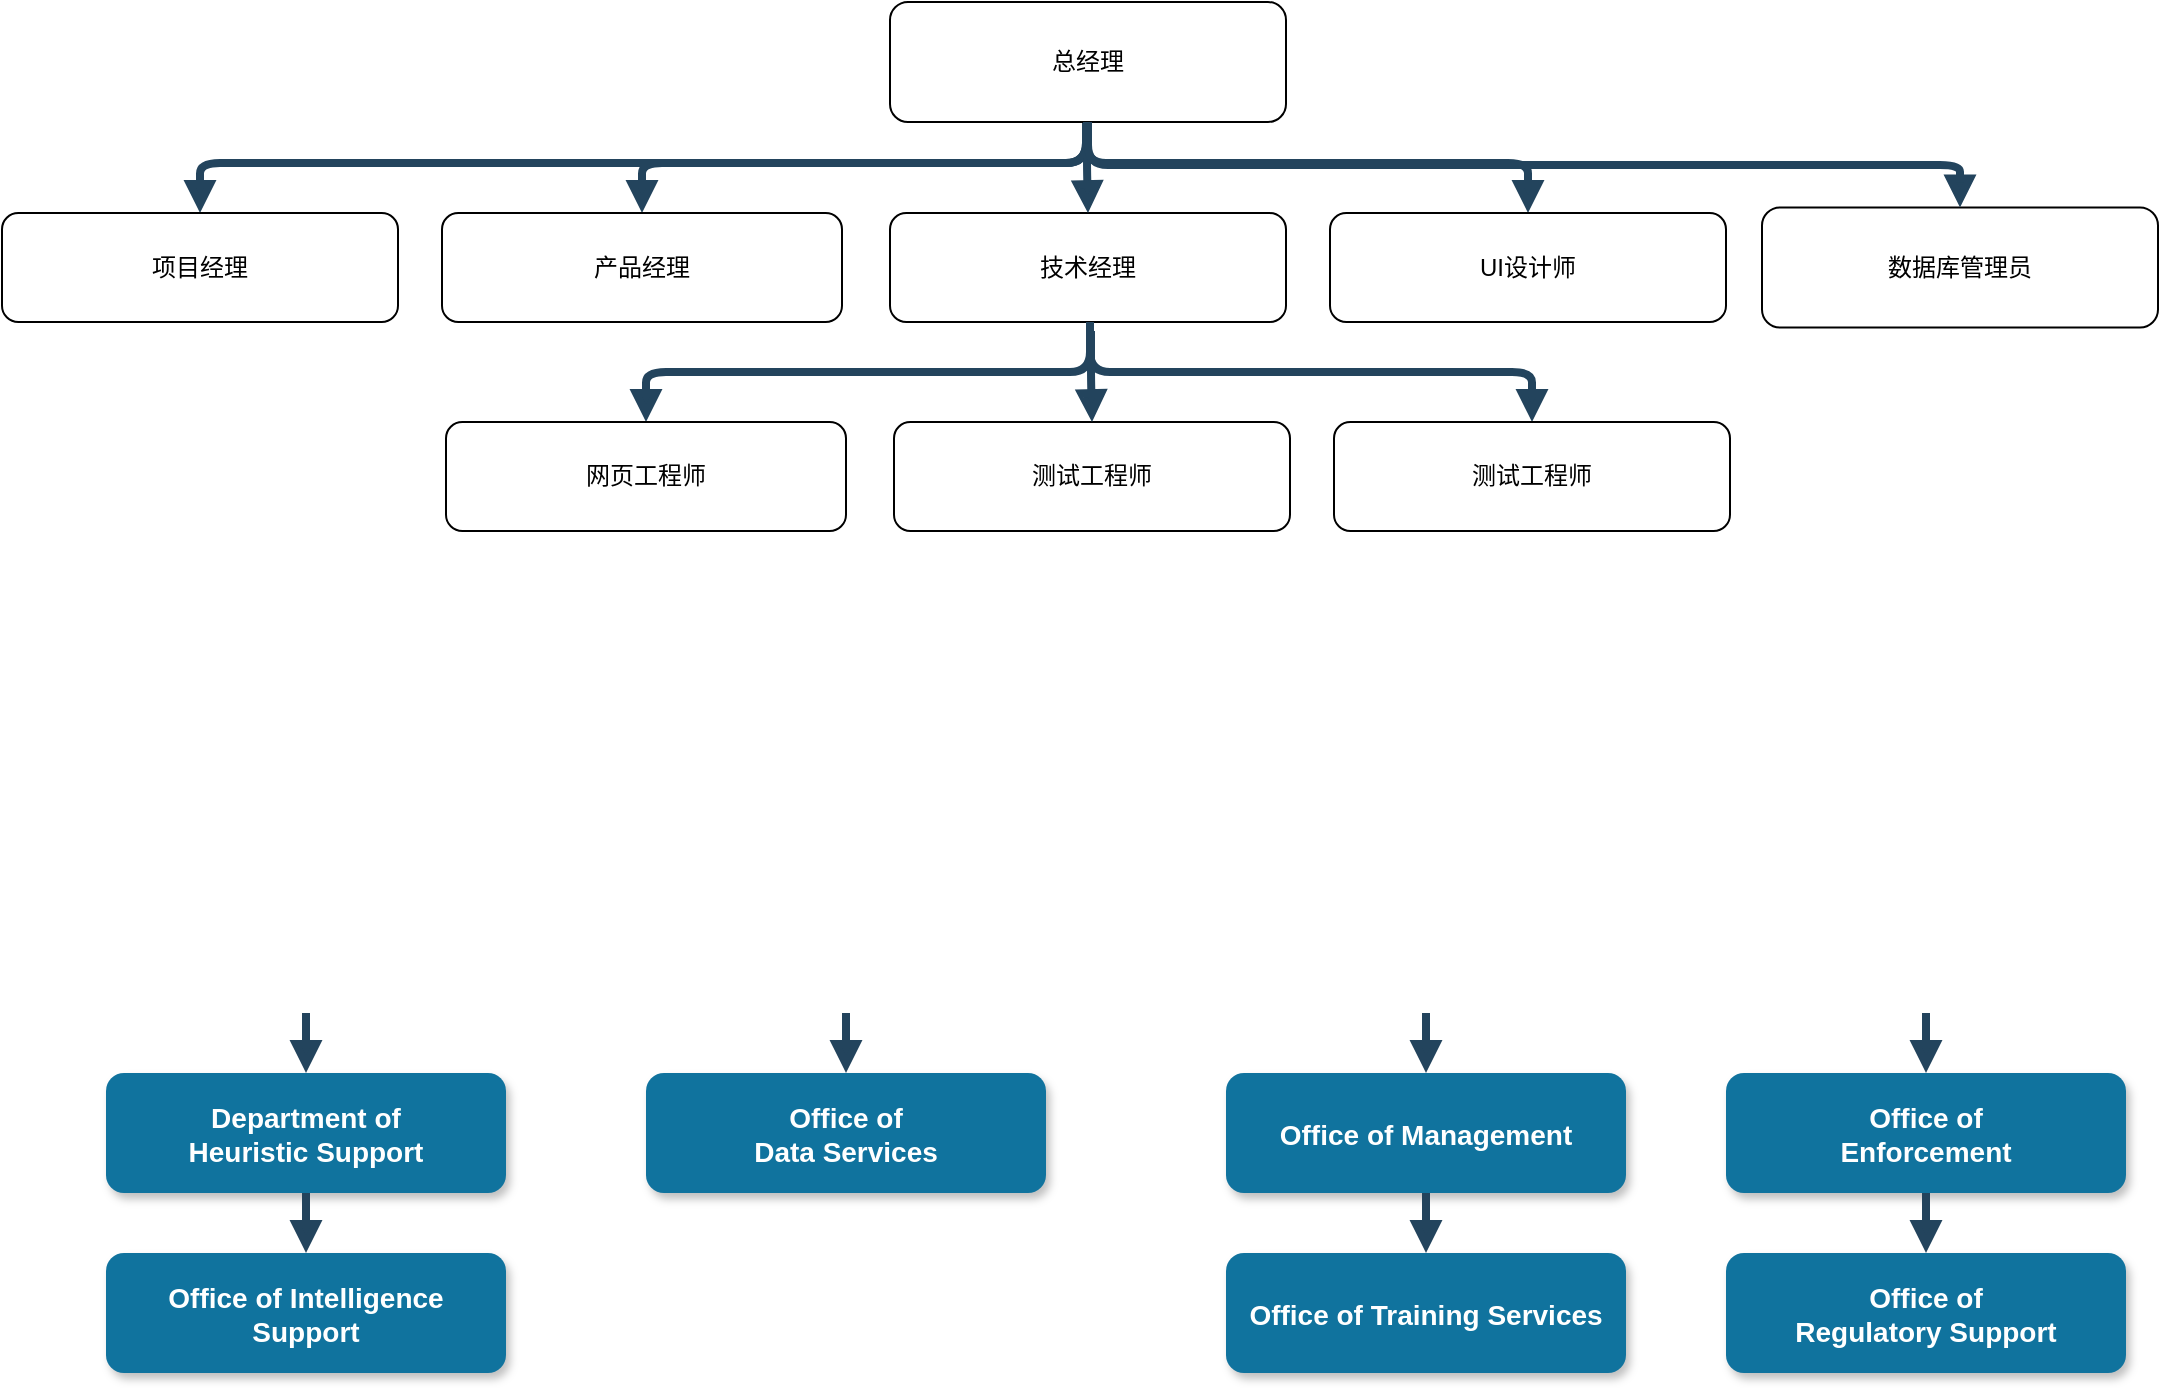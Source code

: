 <mxfile version="14.6.1" type="github">
  <diagram name="Page-1" id="97916047-d0de-89f5-080d-49f4d83e522f">
    <mxGraphModel dx="1278" dy="548" grid="1" gridSize="10" guides="1" tooltips="1" connect="1" arrows="1" fold="1" page="1" pageScale="1.5" pageWidth="1169" pageHeight="827" background="#ffffff" math="0" shadow="0">
      <root>
        <mxCell id="0" />
        <mxCell id="1" parent="0" />
        <mxCell id="11" value="Department of &#xa;Heuristic Support" style="rounded=1;fillColor=#10739E;strokeColor=none;shadow=1;gradientColor=none;fontStyle=1;fontColor=#FFFFFF;fontSize=14;" parent="1" vertex="1">
          <mxGeometry x="282" y="885.5" width="200" height="60" as="geometry" />
        </mxCell>
        <mxCell id="12" value="Office of Intelligence &#xa;Support" style="rounded=1;fillColor=#10739E;strokeColor=none;shadow=1;gradientColor=none;fontStyle=1;fontColor=#FFFFFF;fontSize=14;" parent="1" vertex="1">
          <mxGeometry x="282" y="975.5" width="200" height="60" as="geometry" />
        </mxCell>
        <mxCell id="16" value="Office of&#xa;Data Services" style="rounded=1;fillColor=#10739E;strokeColor=none;shadow=1;gradientColor=none;fontStyle=1;fontColor=#FFFFFF;fontSize=14;" parent="1" vertex="1">
          <mxGeometry x="552" y="885.5" width="200" height="60" as="geometry" />
        </mxCell>
        <mxCell id="21" value="Office of Management " style="rounded=1;fillColor=#10739E;strokeColor=none;shadow=1;gradientColor=none;fontStyle=1;fontColor=#FFFFFF;fontSize=14;" parent="1" vertex="1">
          <mxGeometry x="842" y="885.5" width="200" height="60" as="geometry" />
        </mxCell>
        <mxCell id="22" value="Office of Training Services" style="rounded=1;fillColor=#10739E;strokeColor=none;shadow=1;gradientColor=none;fontStyle=1;fontColor=#FFFFFF;fontSize=14;" parent="1" vertex="1">
          <mxGeometry x="842" y="975.5" width="200" height="60" as="geometry" />
        </mxCell>
        <mxCell id="26" value="Office of &#xa;Enforcement" style="rounded=1;fillColor=#10739E;strokeColor=none;shadow=1;gradientColor=none;fontStyle=1;fontColor=#FFFFFF;fontSize=14;" parent="1" vertex="1">
          <mxGeometry x="1092" y="885.5" width="200" height="60" as="geometry" />
        </mxCell>
        <mxCell id="27" value="Office of&#xa; Regulatory Support" style="rounded=1;fillColor=#10739E;strokeColor=none;shadow=1;gradientColor=none;fontStyle=1;fontColor=#FFFFFF;fontSize=14;" parent="1" vertex="1">
          <mxGeometry x="1092" y="975.5" width="200" height="60" as="geometry" />
        </mxCell>
        <mxCell id="30" value="" style="edgeStyle=elbowEdgeStyle;elbow=vertical;strokeWidth=4;endArrow=block;endFill=1;fontStyle=1;strokeColor=#23445D;entryX=0.5;entryY=0;entryDx=0;entryDy=0;" parent="1" target="n-Sp6RApgWZzmZ5qNMOI-60" edge="1">
          <mxGeometry x="22" y="165.5" width="100" height="100" as="geometry">
            <mxPoint x="772" y="405.5" as="sourcePoint" />
            <mxPoint x="642" y="455.5" as="targetPoint" />
          </mxGeometry>
        </mxCell>
        <mxCell id="31" value="" style="edgeStyle=elbowEdgeStyle;elbow=vertical;strokeWidth=4;endArrow=block;endFill=1;fontStyle=1;strokeColor=#23445D;entryX=0.5;entryY=0;entryDx=0;entryDy=0;" parent="1" target="n-Sp6RApgWZzmZ5qNMOI-56" edge="1">
          <mxGeometry x="22" y="165.5" width="100" height="100" as="geometry">
            <mxPoint x="772" y="405.5" as="sourcePoint" />
            <mxPoint x="402" y="455.5" as="targetPoint" />
          </mxGeometry>
        </mxCell>
        <mxCell id="32" value="" style="edgeStyle=elbowEdgeStyle;elbow=vertical;strokeWidth=4;endArrow=block;endFill=1;fontStyle=1;strokeColor=#23445D;entryX=0.5;entryY=0;entryDx=0;entryDy=0;" parent="1" target="n-Sp6RApgWZzmZ5qNMOI-59" edge="1">
          <mxGeometry x="22" y="165.5" width="100" height="100" as="geometry">
            <mxPoint x="772" y="405.5" as="sourcePoint" />
            <mxPoint x="972" y="455.5" as="targetPoint" />
          </mxGeometry>
        </mxCell>
        <mxCell id="40" value="" style="edgeStyle=elbowEdgeStyle;elbow=vertical;strokeWidth=4;endArrow=block;endFill=1;fontStyle=1;strokeColor=#23445D;" parent="1" target="11" edge="1">
          <mxGeometry x="62" y="185.5" width="100" height="100" as="geometry">
            <mxPoint x="382" y="855.5" as="sourcePoint" />
            <mxPoint x="162" y="185.5" as="targetPoint" />
          </mxGeometry>
        </mxCell>
        <mxCell id="41" value="" style="edgeStyle=elbowEdgeStyle;elbow=vertical;strokeWidth=4;endArrow=block;endFill=1;fontStyle=1;strokeColor=#23445D;" parent="1" source="11" target="12" edge="1">
          <mxGeometry x="62" y="195.5" width="100" height="100" as="geometry">
            <mxPoint x="62" y="295.5" as="sourcePoint" />
            <mxPoint x="162" y="195.5" as="targetPoint" />
          </mxGeometry>
        </mxCell>
        <mxCell id="44" value="" style="edgeStyle=elbowEdgeStyle;elbow=vertical;strokeWidth=4;endArrow=block;endFill=1;fontStyle=1;strokeColor=#23445D;" parent="1" target="16" edge="1">
          <mxGeometry x="62" y="185.5" width="100" height="100" as="geometry">
            <mxPoint x="652" y="855.5" as="sourcePoint" />
            <mxPoint x="162" y="185.5" as="targetPoint" />
          </mxGeometry>
        </mxCell>
        <mxCell id="48" value="" style="edgeStyle=elbowEdgeStyle;elbow=vertical;strokeWidth=4;endArrow=block;endFill=1;fontStyle=1;strokeColor=#23445D;" parent="1" target="21" edge="1">
          <mxGeometry x="72" y="185.5" width="100" height="100" as="geometry">
            <mxPoint x="942" y="855.5" as="sourcePoint" />
            <mxPoint x="172" y="185.5" as="targetPoint" />
          </mxGeometry>
        </mxCell>
        <mxCell id="49" value="" style="edgeStyle=elbowEdgeStyle;elbow=vertical;strokeWidth=4;endArrow=block;endFill=1;fontStyle=1;strokeColor=#23445D;" parent="1" source="21" target="22" edge="1">
          <mxGeometry x="72" y="195.5" width="100" height="100" as="geometry">
            <mxPoint x="72" y="295.5" as="sourcePoint" />
            <mxPoint x="172" y="195.5" as="targetPoint" />
          </mxGeometry>
        </mxCell>
        <mxCell id="52" value="" style="edgeStyle=elbowEdgeStyle;elbow=vertical;strokeWidth=4;endArrow=block;endFill=1;fontStyle=1;strokeColor=#23445D;" parent="1" target="26" edge="1">
          <mxGeometry x="72" y="185.5" width="100" height="100" as="geometry">
            <mxPoint x="1192" y="855.5" as="sourcePoint" />
            <mxPoint x="172" y="185.5" as="targetPoint" />
          </mxGeometry>
        </mxCell>
        <mxCell id="53" value="" style="edgeStyle=elbowEdgeStyle;elbow=vertical;strokeWidth=4;endArrow=block;endFill=1;fontStyle=1;strokeColor=#23445D;" parent="1" source="26" target="27" edge="1">
          <mxGeometry x="72" y="195.5" width="100" height="100" as="geometry">
            <mxPoint x="72" y="295.5" as="sourcePoint" />
            <mxPoint x="172" y="195.5" as="targetPoint" />
          </mxGeometry>
        </mxCell>
        <mxCell id="n-Sp6RApgWZzmZ5qNMOI-55" value="总经理" style="rounded=1;whiteSpace=wrap;html=1;" vertex="1" parent="1">
          <mxGeometry x="674" y="350" width="198" height="60" as="geometry" />
        </mxCell>
        <mxCell id="n-Sp6RApgWZzmZ5qNMOI-56" value="项目经理" style="rounded=1;whiteSpace=wrap;html=1;" vertex="1" parent="1">
          <mxGeometry x="230" y="455.5" width="198" height="54.5" as="geometry" />
        </mxCell>
        <mxCell id="n-Sp6RApgWZzmZ5qNMOI-57" value="数据库管理员" style="rounded=1;whiteSpace=wrap;html=1;" vertex="1" parent="1">
          <mxGeometry x="1110" y="452.75" width="198" height="60" as="geometry" />
        </mxCell>
        <mxCell id="n-Sp6RApgWZzmZ5qNMOI-58" value="技术经理" style="rounded=1;whiteSpace=wrap;html=1;" vertex="1" parent="1">
          <mxGeometry x="674" y="455.5" width="198" height="54.5" as="geometry" />
        </mxCell>
        <mxCell id="n-Sp6RApgWZzmZ5qNMOI-59" value="UI设计师" style="rounded=1;whiteSpace=wrap;html=1;" vertex="1" parent="1">
          <mxGeometry x="894" y="455.5" width="198" height="54.5" as="geometry" />
        </mxCell>
        <mxCell id="n-Sp6RApgWZzmZ5qNMOI-60" value="产品经理" style="rounded=1;whiteSpace=wrap;html=1;" vertex="1" parent="1">
          <mxGeometry x="450" y="455.5" width="200" height="54.5" as="geometry" />
        </mxCell>
        <mxCell id="n-Sp6RApgWZzmZ5qNMOI-61" value="" style="edgeStyle=elbowEdgeStyle;elbow=vertical;strokeWidth=4;endArrow=block;endFill=1;fontStyle=1;strokeColor=#23445D;entryX=0.5;entryY=0;entryDx=0;entryDy=0;" edge="1" parent="1" target="n-Sp6RApgWZzmZ5qNMOI-58">
          <mxGeometry x="22.5" y="310" width="100" height="100" as="geometry">
            <mxPoint x="772.5" y="410" as="sourcePoint" />
            <mxPoint x="773" y="450" as="targetPoint" />
          </mxGeometry>
        </mxCell>
        <mxCell id="n-Sp6RApgWZzmZ5qNMOI-64" value="" style="edgeStyle=elbowEdgeStyle;elbow=vertical;strokeWidth=4;endArrow=block;endFill=1;fontStyle=1;strokeColor=#23445D;entryX=0.5;entryY=0;entryDx=0;entryDy=0;exitX=0.5;exitY=1;exitDx=0;exitDy=0;" edge="1" parent="1" source="n-Sp6RApgWZzmZ5qNMOI-55" target="n-Sp6RApgWZzmZ5qNMOI-57">
          <mxGeometry x="20" y="165.5" width="100" height="100" as="geometry">
            <mxPoint x="770" y="405.5" as="sourcePoint" />
            <mxPoint x="991" y="455.5" as="targetPoint" />
          </mxGeometry>
        </mxCell>
        <mxCell id="n-Sp6RApgWZzmZ5qNMOI-65" value="" style="edgeStyle=elbowEdgeStyle;elbow=vertical;strokeWidth=4;endArrow=block;endFill=1;fontStyle=1;strokeColor=#23445D;entryX=0.5;entryY=0;entryDx=0;entryDy=0;" edge="1" parent="1" target="n-Sp6RApgWZzmZ5qNMOI-69">
          <mxGeometry x="24" y="270" width="100" height="100" as="geometry">
            <mxPoint x="774" y="510" as="sourcePoint" />
            <mxPoint x="644" y="560" as="targetPoint" />
          </mxGeometry>
        </mxCell>
        <mxCell id="n-Sp6RApgWZzmZ5qNMOI-66" value="" style="edgeStyle=elbowEdgeStyle;elbow=vertical;strokeWidth=4;endArrow=block;endFill=1;fontStyle=1;strokeColor=#23445D;entryX=0.5;entryY=0;entryDx=0;entryDy=0;" edge="1" parent="1" target="n-Sp6RApgWZzmZ5qNMOI-68">
          <mxGeometry x="24" y="270" width="100" height="100" as="geometry">
            <mxPoint x="774" y="510" as="sourcePoint" />
            <mxPoint x="974" y="560" as="targetPoint" />
          </mxGeometry>
        </mxCell>
        <mxCell id="n-Sp6RApgWZzmZ5qNMOI-67" value="测试工程师" style="rounded=1;whiteSpace=wrap;html=1;" vertex="1" parent="1">
          <mxGeometry x="676" y="560" width="198" height="54.5" as="geometry" />
        </mxCell>
        <mxCell id="n-Sp6RApgWZzmZ5qNMOI-68" value="测试工程师" style="rounded=1;whiteSpace=wrap;html=1;" vertex="1" parent="1">
          <mxGeometry x="896" y="560" width="198" height="54.5" as="geometry" />
        </mxCell>
        <mxCell id="n-Sp6RApgWZzmZ5qNMOI-69" value="网页工程师" style="rounded=1;whiteSpace=wrap;html=1;" vertex="1" parent="1">
          <mxGeometry x="452" y="560" width="200" height="54.5" as="geometry" />
        </mxCell>
        <mxCell id="n-Sp6RApgWZzmZ5qNMOI-70" value="" style="edgeStyle=elbowEdgeStyle;elbow=vertical;strokeWidth=4;endArrow=block;endFill=1;fontStyle=1;strokeColor=#23445D;entryX=0.5;entryY=0;entryDx=0;entryDy=0;" edge="1" parent="1" target="n-Sp6RApgWZzmZ5qNMOI-67">
          <mxGeometry x="24.5" y="414.5" width="100" height="100" as="geometry">
            <mxPoint x="774.5" y="514.5" as="sourcePoint" />
            <mxPoint x="775" y="554.5" as="targetPoint" />
          </mxGeometry>
        </mxCell>
      </root>
    </mxGraphModel>
  </diagram>
</mxfile>
